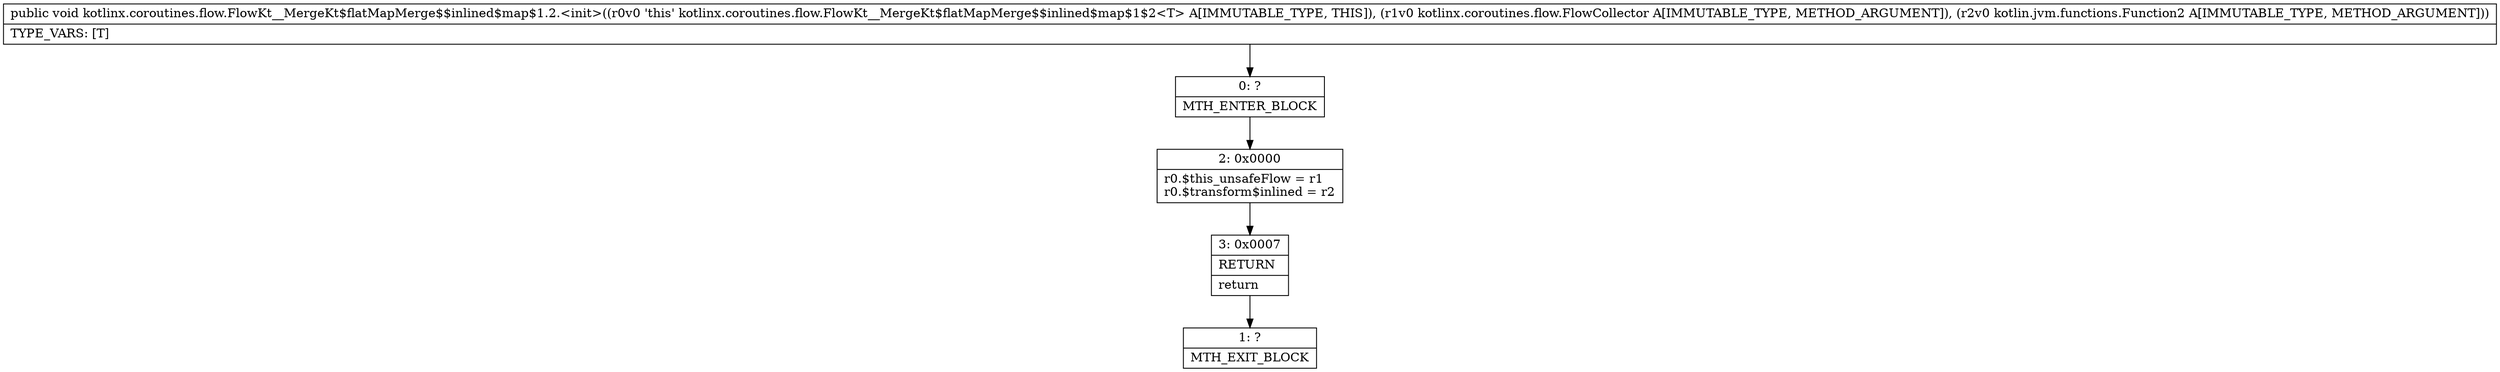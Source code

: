 digraph "CFG forkotlinx.coroutines.flow.FlowKt__MergeKt$flatMapMerge$$inlined$map$1.2.\<init\>(Lkotlinx\/coroutines\/flow\/FlowCollector;Lkotlin\/jvm\/functions\/Function2;)V" {
Node_0 [shape=record,label="{0\:\ ?|MTH_ENTER_BLOCK\l}"];
Node_2 [shape=record,label="{2\:\ 0x0000|r0.$this_unsafeFlow = r1\lr0.$transform$inlined = r2\l}"];
Node_3 [shape=record,label="{3\:\ 0x0007|RETURN\l|return\l}"];
Node_1 [shape=record,label="{1\:\ ?|MTH_EXIT_BLOCK\l}"];
MethodNode[shape=record,label="{public void kotlinx.coroutines.flow.FlowKt__MergeKt$flatMapMerge$$inlined$map$1.2.\<init\>((r0v0 'this' kotlinx.coroutines.flow.FlowKt__MergeKt$flatMapMerge$$inlined$map$1$2\<T\> A[IMMUTABLE_TYPE, THIS]), (r1v0 kotlinx.coroutines.flow.FlowCollector A[IMMUTABLE_TYPE, METHOD_ARGUMENT]), (r2v0 kotlin.jvm.functions.Function2 A[IMMUTABLE_TYPE, METHOD_ARGUMENT]))  | TYPE_VARS: [T]\l}"];
MethodNode -> Node_0;Node_0 -> Node_2;
Node_2 -> Node_3;
Node_3 -> Node_1;
}

